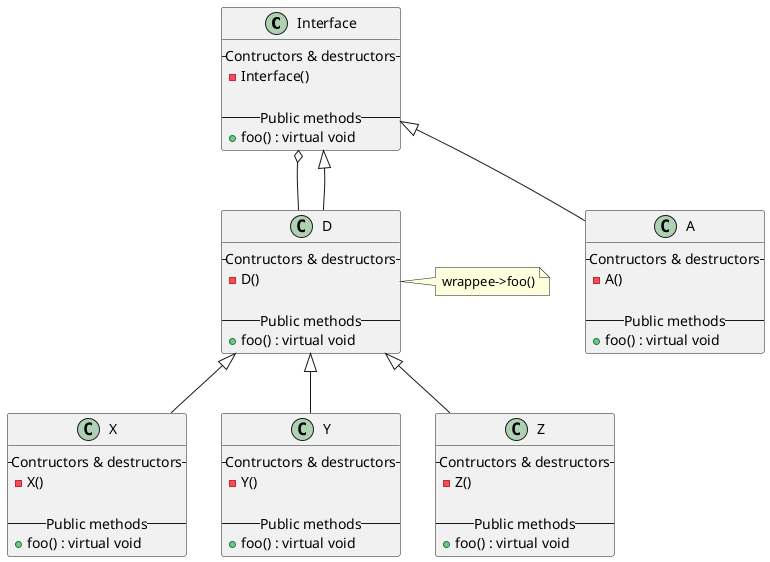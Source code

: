 @startuml

Interface <|-- A
Interface o-- D
Interface <|-- D
D <|-- X
D <|-- Y
D <|-- Z

note "wrappee->foo()" as n1
D -right-> n1

class Interface
{
    -- Contructors & destructors --
    - Interface()
    
    -- Public methods --
    + foo() : virtual void
}

class A
{
    -- Contructors & destructors --
    - A()
    
    -- Public methods --
    + foo() : virtual void
}

class D
{
    -- Contructors & destructors --
    - D()
    
    -- Public methods --
    + foo() : virtual void
}


class X
{
    -- Contructors & destructors --
    - X()
    
    -- Public methods --
    + foo() : virtual void
}

class Y
{
    -- Contructors & destructors --
    - Y()
    
    -- Public methods --
    + foo() : virtual void
}

class Z
{
    -- Contructors & destructors --
    - Z()
    
    -- Public methods --
    + foo() : virtual void
}


@enduml
